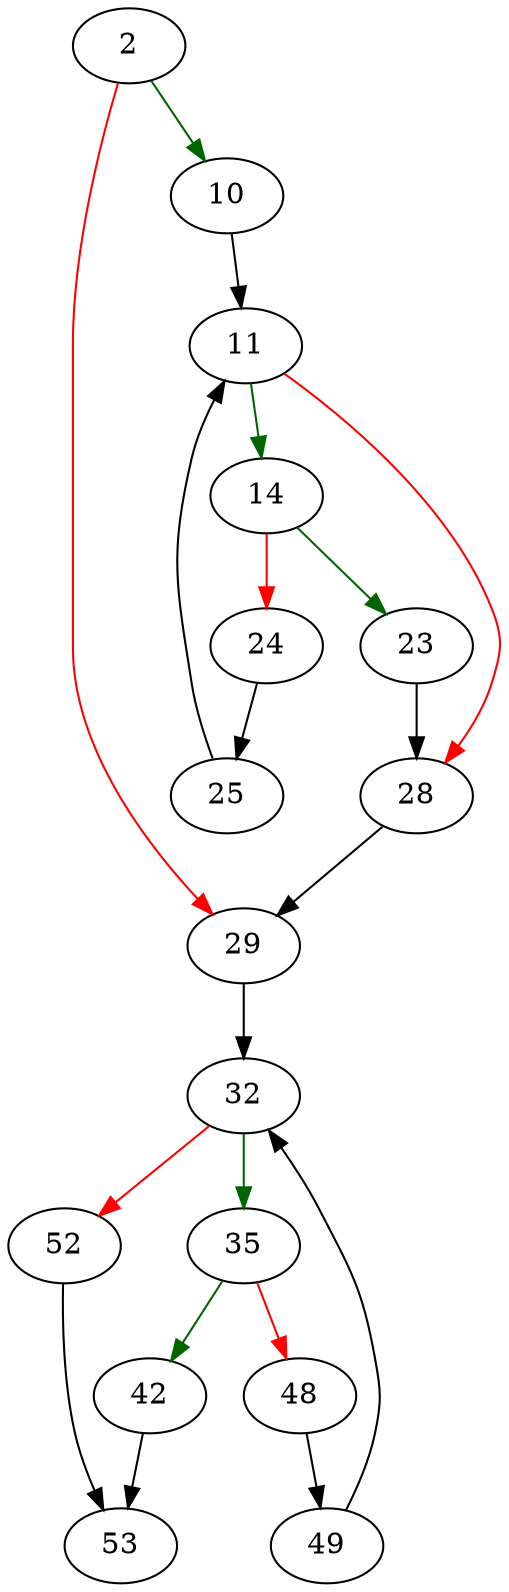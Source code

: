 strict digraph "unixNextSystemCall" {
	// Node definitions.
	2 [entry=true];
	10;
	29;
	11;
	14;
	28;
	23;
	24;
	25;
	32;
	35;
	52;
	42;
	48;
	53;
	49;

	// Edge definitions.
	2 -> 10 [
		color=darkgreen
		cond=true
	];
	2 -> 29 [
		color=red
		cond=false
	];
	10 -> 11;
	29 -> 32;
	11 -> 14 [
		color=darkgreen
		cond=true
	];
	11 -> 28 [
		color=red
		cond=false
	];
	14 -> 23 [
		color=darkgreen
		cond=true
	];
	14 -> 24 [
		color=red
		cond=false
	];
	28 -> 29;
	23 -> 28;
	24 -> 25;
	25 -> 11;
	32 -> 35 [
		color=darkgreen
		cond=true
	];
	32 -> 52 [
		color=red
		cond=false
	];
	35 -> 42 [
		color=darkgreen
		cond=true
	];
	35 -> 48 [
		color=red
		cond=false
	];
	52 -> 53;
	42 -> 53;
	48 -> 49;
	49 -> 32;
}